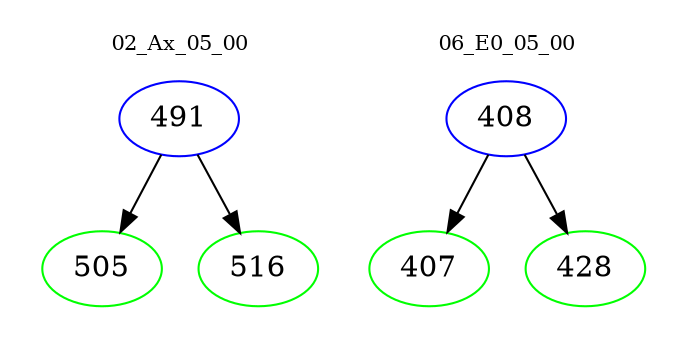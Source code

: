 digraph{
subgraph cluster_0 {
color = white
label = "02_Ax_05_00";
fontsize=10;
T0_491 [label="491", color="blue"]
T0_491 -> T0_505 [color="black"]
T0_505 [label="505", color="green"]
T0_491 -> T0_516 [color="black"]
T0_516 [label="516", color="green"]
}
subgraph cluster_1 {
color = white
label = "06_E0_05_00";
fontsize=10;
T1_408 [label="408", color="blue"]
T1_408 -> T1_407 [color="black"]
T1_407 [label="407", color="green"]
T1_408 -> T1_428 [color="black"]
T1_428 [label="428", color="green"]
}
}

